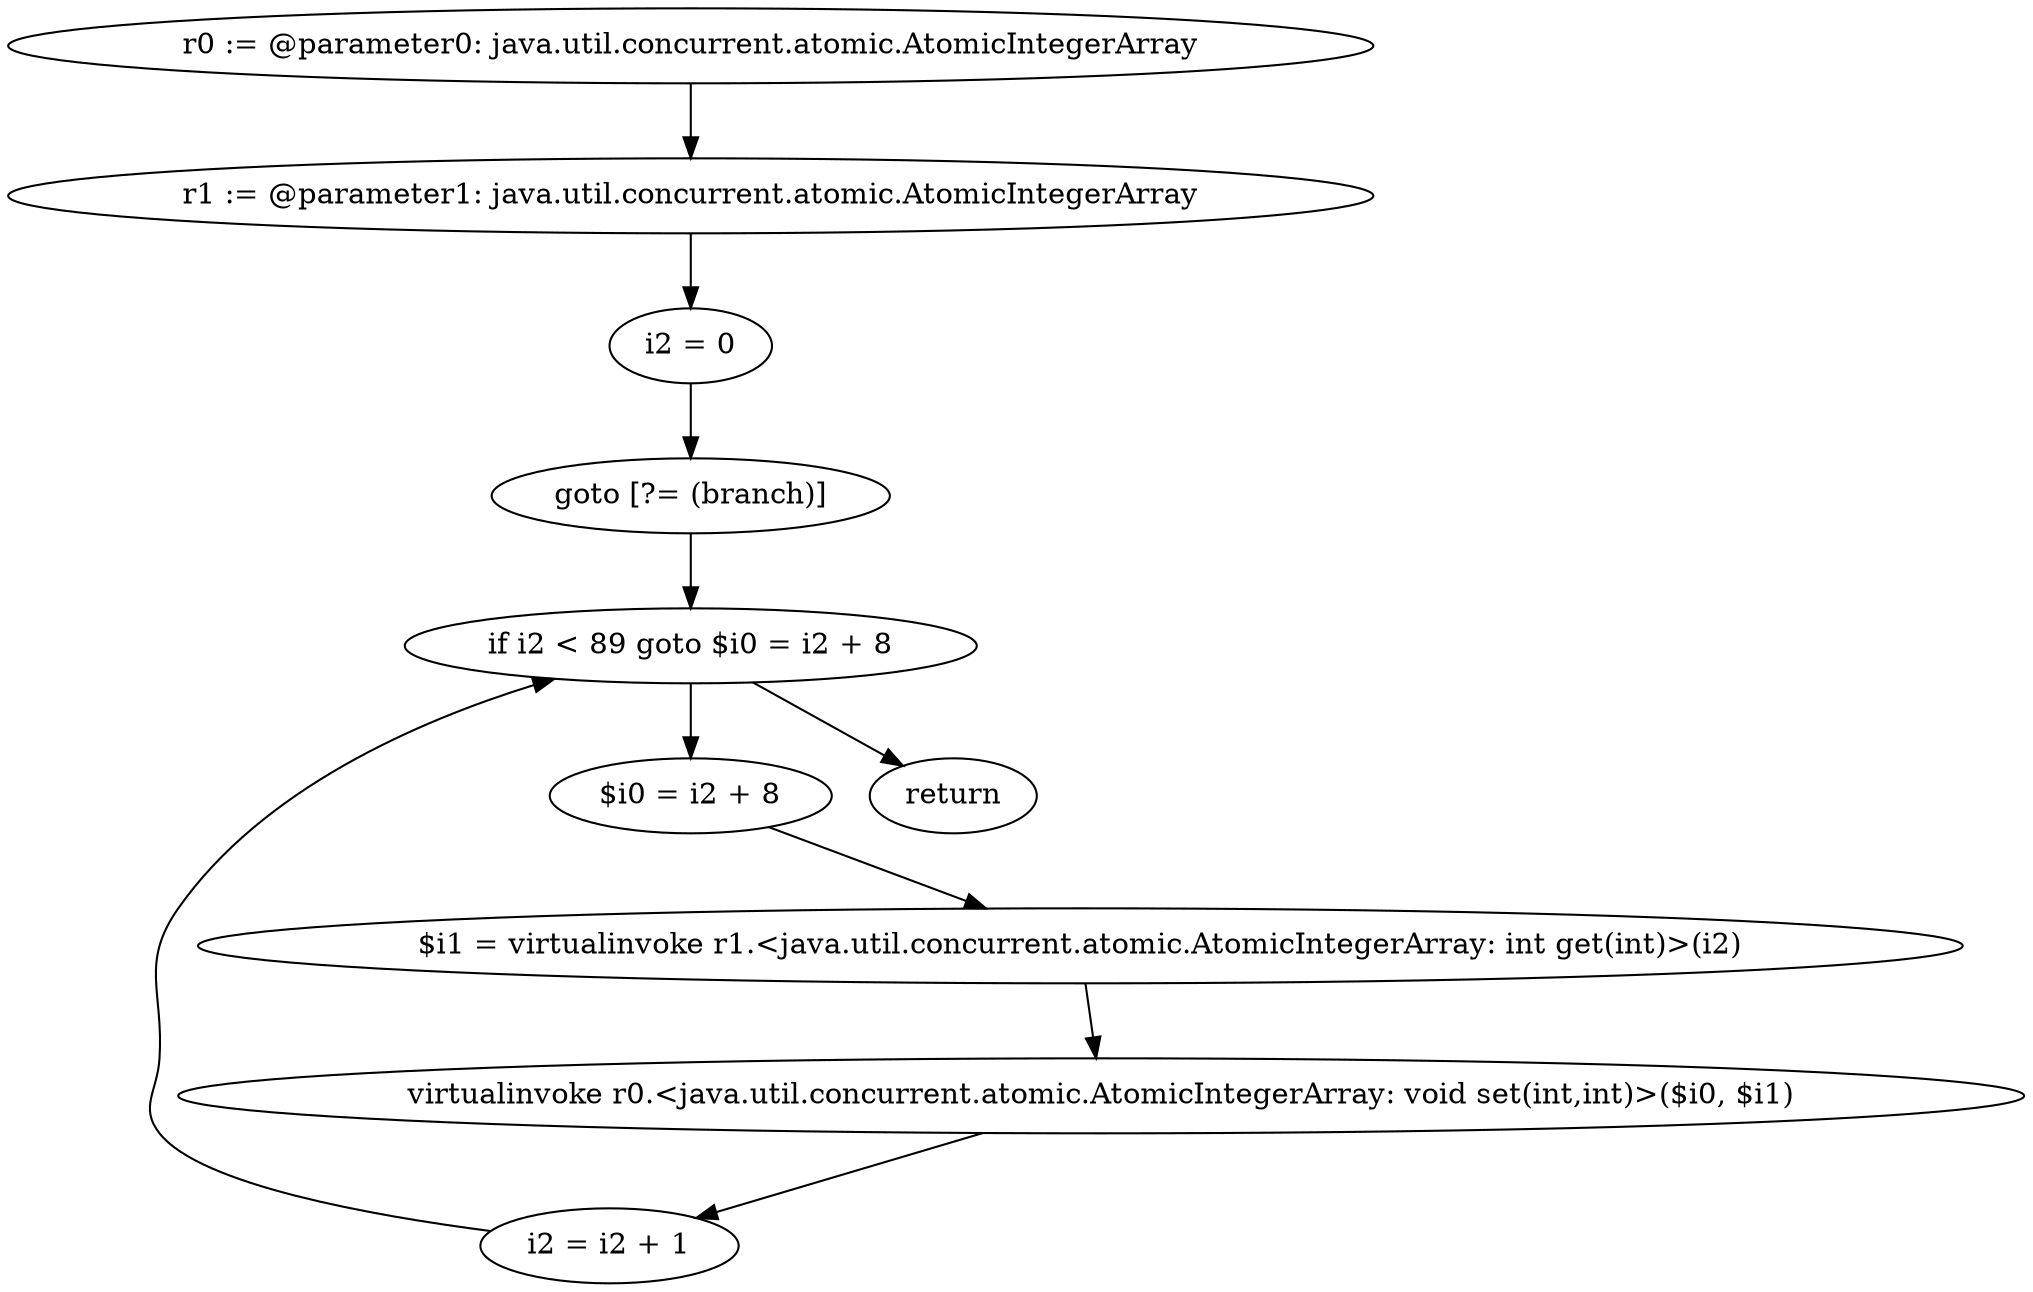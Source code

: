digraph "unitGraph" {
    "r0 := @parameter0: java.util.concurrent.atomic.AtomicIntegerArray"
    "r1 := @parameter1: java.util.concurrent.atomic.AtomicIntegerArray"
    "i2 = 0"
    "goto [?= (branch)]"
    "$i0 = i2 + 8"
    "$i1 = virtualinvoke r1.<java.util.concurrent.atomic.AtomicIntegerArray: int get(int)>(i2)"
    "virtualinvoke r0.<java.util.concurrent.atomic.AtomicIntegerArray: void set(int,int)>($i0, $i1)"
    "i2 = i2 + 1"
    "if i2 < 89 goto $i0 = i2 + 8"
    "return"
    "r0 := @parameter0: java.util.concurrent.atomic.AtomicIntegerArray"->"r1 := @parameter1: java.util.concurrent.atomic.AtomicIntegerArray";
    "r1 := @parameter1: java.util.concurrent.atomic.AtomicIntegerArray"->"i2 = 0";
    "i2 = 0"->"goto [?= (branch)]";
    "goto [?= (branch)]"->"if i2 < 89 goto $i0 = i2 + 8";
    "$i0 = i2 + 8"->"$i1 = virtualinvoke r1.<java.util.concurrent.atomic.AtomicIntegerArray: int get(int)>(i2)";
    "$i1 = virtualinvoke r1.<java.util.concurrent.atomic.AtomicIntegerArray: int get(int)>(i2)"->"virtualinvoke r0.<java.util.concurrent.atomic.AtomicIntegerArray: void set(int,int)>($i0, $i1)";
    "virtualinvoke r0.<java.util.concurrent.atomic.AtomicIntegerArray: void set(int,int)>($i0, $i1)"->"i2 = i2 + 1";
    "i2 = i2 + 1"->"if i2 < 89 goto $i0 = i2 + 8";
    "if i2 < 89 goto $i0 = i2 + 8"->"return";
    "if i2 < 89 goto $i0 = i2 + 8"->"$i0 = i2 + 8";
}
